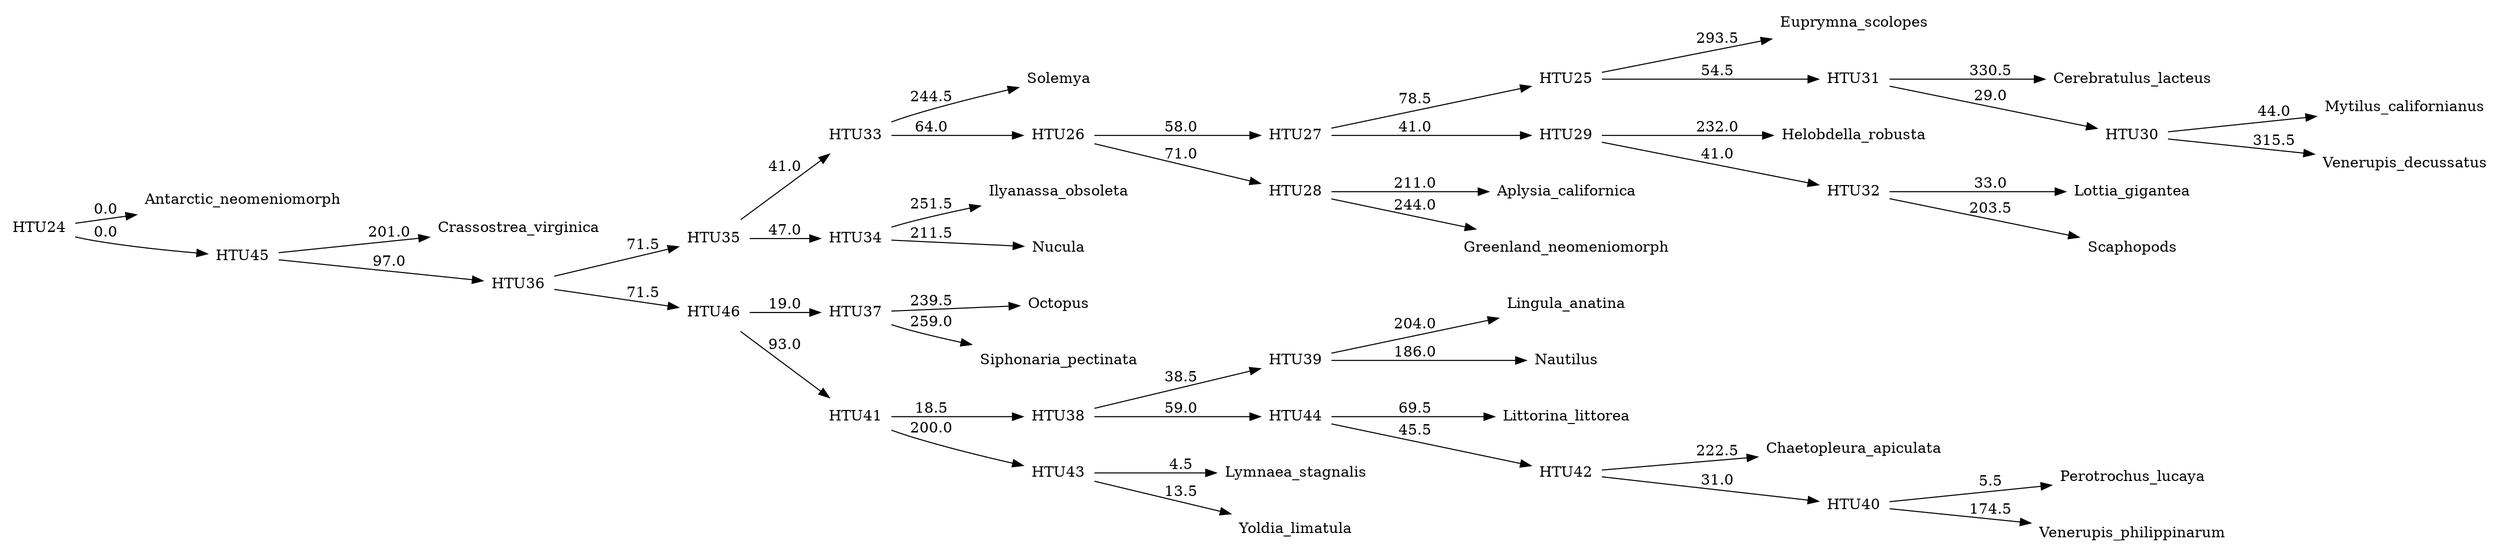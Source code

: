 digraph G {
	rankdir = LR;	node [ shape = none];

    0 [label=Antarctic_neomeniomorph];
    1 [label=Aplysia_californica];
    2 [label=Cerebratulus_lacteus];
    3 [label=Chaetopleura_apiculata];
    4 [label=Crassostrea_virginica];
    5 [label=Euprymna_scolopes];
    6 [label=Greenland_neomeniomorph];
    7 [label=Helobdella_robusta];
    8 [label=Ilyanassa_obsoleta];
    9 [label=Lingula_anatina];
    10 [label=Littorina_littorea];
    11 [label=Lottia_gigantea];
    12 [label=Lymnaea_stagnalis];
    13 [label=Mytilus_californianus];
    14 [label=Nautilus];
    15 [label=Nucula];
    16 [label=Octopus];
    17 [label=Perotrochus_lucaya];
    18 [label=Scaphopods];
    19 [label=Siphonaria_pectinata];
    20 [label=Solemya];
    21 [label=Venerupis_decussatus];
    22 [label=Venerupis_philippinarum];
    23 [label=Yoldia_limatula];
    24 [label=HTU24];
    25 [label=HTU25];
    26 [label=HTU26];
    27 [label=HTU27];
    28 [label=HTU28];
    29 [label=HTU29];
    30 [label=HTU30];
    31 [label=HTU31];
    32 [label=HTU32];
    33 [label=HTU33];
    34 [label=HTU34];
    35 [label=HTU35];
    36 [label=HTU36];
    37 [label=HTU37];
    38 [label=HTU38];
    39 [label=HTU39];
    40 [label=HTU40];
    41 [label=HTU41];
    42 [label=HTU42];
    43 [label=HTU43];
    44 [label=HTU44];
    45 [label=HTU45];
    46 [label=HTU46];
    24 -> 0 [label=0.0];
    24 -> 45 [label=0.0];
    25 -> 5 [label=293.5];
    25 -> 31 [label=54.5];
    26 -> 27 [label=58.0];
    26 -> 28 [label=71.0];
    27 -> 25 [label=78.5];
    27 -> 29 [label=41.0];
    28 -> 1 [label=211.0];
    28 -> 6 [label=244.0];
    29 -> 7 [label=232.0];
    29 -> 32 [label=41.0];
    30 -> 13 [label=44.0];
    30 -> 21 [label=315.5];
    31 -> 2 [label=330.5];
    31 -> 30 [label=29.0];
    32 -> 11 [label=33.0];
    32 -> 18 [label=203.5];
    33 -> 20 [label=244.5];
    33 -> 26 [label=64.0];
    34 -> 8 [label=251.5];
    34 -> 15 [label=211.5];
    35 -> 33 [label=41.0];
    35 -> 34 [label=47.0];
    36 -> 35 [label=71.5];
    36 -> 46 [label=71.5];
    37 -> 16 [label=239.5];
    37 -> 19 [label=259.0];
    38 -> 39 [label=38.5];
    38 -> 44 [label=59.0];
    39 -> 9 [label=204.0];
    39 -> 14 [label=186.0];
    40 -> 17 [label=5.5];
    40 -> 22 [label=174.5];
    41 -> 38 [label=18.5];
    41 -> 43 [label=200.0];
    42 -> 3 [label=222.5];
    42 -> 40 [label=31.0];
    43 -> 12 [label=4.5];
    43 -> 23 [label=13.5];
    44 -> 10 [label=69.5];
    44 -> 42 [label=45.5];
    45 -> 4 [label=201.0];
    45 -> 36 [label=97.0];
    46 -> 37 [label=19.0];
    46 -> 41 [label=93.0];
}
//1591.0
digraph G {
	rankdir = LR;	node [ shape = none];

    0 [label=Antarctic_neomeniomorph];
    1 [label=Aplysia_californica];
    2 [label=Cerebratulus_lacteus];
    3 [label=Chaetopleura_apiculata];
    4 [label=Crassostrea_virginica];
    5 [label=Euprymna_scolopes];
    6 [label=Greenland_neomeniomorph];
    7 [label=Helobdella_robusta];
    8 [label=Ilyanassa_obsoleta];
    9 [label=Lingula_anatina];
    10 [label=Littorina_littorea];
    11 [label=Lottia_gigantea];
    12 [label=Lymnaea_stagnalis];
    13 [label=Mytilus_californianus];
    14 [label=Nautilus];
    15 [label=Nucula];
    16 [label=Octopus];
    17 [label=Perotrochus_lucaya];
    18 [label=Scaphopods];
    19 [label=Siphonaria_pectinata];
    20 [label=Solemya];
    21 [label=Venerupis_decussatus];
    22 [label=Venerupis_philippinarum];
    23 [label=Yoldia_limatula];
    24 [label=HTU24];
    25 [label=HTU25];
    26 [label=HTU26];
    27 [label=HTU27];
    28 [label=HTU28];
    29 [label=HTU29];
    30 [label=HTU30];
    31 [label=HTU31];
    32 [label=HTU32];
    33 [label=HTU33];
    34 [label=HTU34];
    35 [label=HTU35];
    36 [label=HTU36];
    37 [label=HTU37];
    38 [label=HTU38];
    39 [label=HTU39];
    40 [label=HTU40];
    41 [label=HTU41];
    42 [label=HTU42];
    43 [label=HTU43];
    44 [label=HTU44];
    45 [label=HTU45];
    46 [label=HTU46];
    24 -> 0 [label=0.0];
    24 -> 45 [label=0.0];
    25 -> 5 [label=300.0];
    25 -> 31 [label=22.5];
    26 -> 27 [label=63.0];
    26 -> 28 [label=93.0];
    27 -> 25 [label=63.5];
    27 -> 29 [label=30.5];
    28 -> 1 [label=228.0];
    28 -> 30 [label=15.0];
    29 -> 7 [label=233.0];
    29 -> 32 [label=39.5];
    30 -> 6 [label=231.0];
    30 -> 19 [label=273.0];
    31 -> 13 [label=11.0];
    31 -> 21 [label=296.5];
    32 -> 11 [label=36.5];
    32 -> 18 [label=203.5];
    33 -> 20 [label=235.5];
    33 -> 26 [label=48.5];
    34 -> 8 [label=251.5];
    34 -> 15 [label=212.5];
    35 -> 33 [label=46.5];
    35 -> 34 [label=41.0];
    36 -> 35 [label=65.0];
    36 -> 46 [label=87.5];
    37 -> 38 [label=39.0];
    37 -> 44 [label=60.0];
    38 -> 9 [label=204.0];
    38 -> 14 [label=185.0];
    39 -> 17 [label=5.5];
    39 -> 22 [label=174.5];
    40 -> 2 [label=133.5];
    40 -> 16 [label=40.5];
    41 -> 37 [label=19.5];
    41 -> 43 [label=198.0];
    42 -> 3 [label=222.5];
    42 -> 39 [label=31.0];
    43 -> 12 [label=5.0];
    43 -> 23 [label=13.0];
    44 -> 10 [label=68.5];
    44 -> 42 [label=45.5];
    45 -> 4 [label=201.5];
    45 -> 36 [label=70.0];
    46 -> 40 [label=240.5];
    46 -> 41 [label=74.0];
}
//1587.0
digraph G {
	rankdir = LR;	node [ shape = none];

    0 [label=Antarctic_neomeniomorph];
    1 [label=Aplysia_californica];
    2 [label=Cerebratulus_lacteus];
    3 [label=Chaetopleura_apiculata];
    4 [label=Crassostrea_virginica];
    5 [label=Euprymna_scolopes];
    6 [label=Greenland_neomeniomorph];
    7 [label=Helobdella_robusta];
    8 [label=Ilyanassa_obsoleta];
    9 [label=Lingula_anatina];
    10 [label=Littorina_littorea];
    11 [label=Lottia_gigantea];
    12 [label=Lymnaea_stagnalis];
    13 [label=Mytilus_californianus];
    14 [label=Nautilus];
    15 [label=Nucula];
    16 [label=Octopus];
    17 [label=Perotrochus_lucaya];
    18 [label=Scaphopods];
    19 [label=Siphonaria_pectinata];
    20 [label=Solemya];
    21 [label=Venerupis_decussatus];
    22 [label=Venerupis_philippinarum];
    23 [label=Yoldia_limatula];
    24 [label=HTU24];
    25 [label=HTU25];
    26 [label=HTU26];
    27 [label=HTU27];
    28 [label=HTU28];
    29 [label=HTU29];
    30 [label=HTU30];
    31 [label=HTU31];
    32 [label=HTU32];
    33 [label=HTU33];
    34 [label=HTU34];
    35 [label=HTU35];
    36 [label=HTU36];
    37 [label=HTU37];
    38 [label=HTU38];
    39 [label=HTU39];
    40 [label=HTU40];
    41 [label=HTU41];
    42 [label=HTU42];
    43 [label=HTU43];
    44 [label=HTU44];
    45 [label=HTU45];
    46 [label=HTU46];
    24 -> 0 [label=0.0];
    24 -> 45 [label=0.0];
    25 -> 5 [label=272.0];
    25 -> 32 [label=55.0];
    26 -> 27 [label=52.0];
    26 -> 28 [label=95.0];
    27 -> 25 [label=92.5];
    27 -> 29 [label=31.0];
    28 -> 1 [label=227.0];
    28 -> 30 [label=14.5];
    29 -> 7 [label=232.0];
    29 -> 33 [label=40.5];
    30 -> 6 [label=231.5];
    30 -> 19 [label=273.0];
    31 -> 13 [label=14.0];
    31 -> 21 [label=296.5];
    32 -> 2 [label=309.0];
    32 -> 31 [label=29.5];
    33 -> 11 [label=32.5];
    33 -> 18 [label=204.0];
    34 -> 20 [label=239.5];
    34 -> 26 [label=46.0];
    35 -> 8 [label=251.5];
    35 -> 15 [label=211.5];
    36 -> 34 [label=42.5];
    36 -> 35 [label=43.5];
    37 -> 36 [label=69.5];
    37 -> 46 [label=78.5];
    38 -> 39 [label=38.5];
    38 -> 44 [label=59.0];
    39 -> 9 [label=204.0];
    39 -> 14 [label=186.0];
    40 -> 17 [label=5.5];
    40 -> 22 [label=174.5];
    41 -> 38 [label=18.0];
    41 -> 43 [label=199.5];
    42 -> 3 [label=222.5];
    42 -> 40 [label=31.0];
    43 -> 12 [label=5.0];
    43 -> 23 [label=13.0];
    44 -> 10 [label=69.5];
    44 -> 42 [label=45.5];
    45 -> 4 [label=201.5];
    45 -> 37 [label=87.5];
    46 -> 16 [label=229.5];
    46 -> 41 [label=70.0];
}
//1578.0
digraph G {
	rankdir = LR;	node [ shape = none];

    0 [label=Antarctic_neomeniomorph];
    1 [label=Aplysia_californica];
    2 [label=Cerebratulus_lacteus];
    3 [label=Chaetopleura_apiculata];
    4 [label=Crassostrea_virginica];
    5 [label=Euprymna_scolopes];
    6 [label=Greenland_neomeniomorph];
    7 [label=Helobdella_robusta];
    8 [label=Ilyanassa_obsoleta];
    9 [label=Lingula_anatina];
    10 [label=Littorina_littorea];
    11 [label=Lottia_gigantea];
    12 [label=Lymnaea_stagnalis];
    13 [label=Mytilus_californianus];
    14 [label=Nautilus];
    15 [label=Nucula];
    16 [label=Octopus];
    17 [label=Perotrochus_lucaya];
    18 [label=Scaphopods];
    19 [label=Siphonaria_pectinata];
    20 [label=Solemya];
    21 [label=Venerupis_decussatus];
    22 [label=Venerupis_philippinarum];
    23 [label=Yoldia_limatula];
    24 [label=HTU24];
    25 [label=HTU25];
    26 [label=HTU26];
    27 [label=HTU27];
    28 [label=HTU28];
    29 [label=HTU29];
    30 [label=HTU30];
    31 [label=HTU31];
    32 [label=HTU32];
    33 [label=HTU33];
    34 [label=HTU34];
    35 [label=HTU35];
    36 [label=HTU36];
    37 [label=HTU37];
    38 [label=HTU38];
    39 [label=HTU39];
    40 [label=HTU40];
    41 [label=HTU41];
    42 [label=HTU42];
    43 [label=HTU43];
    44 [label=HTU44];
    45 [label=HTU45];
    46 [label=HTU46];
    24 -> 0 [label=0.0];
    24 -> 45 [label=0.0];
    25 -> 5 [label=272.0];
    25 -> 32 [label=55.0];
    26 -> 27 [label=52.0];
    26 -> 28 [label=95.0];
    27 -> 25 [label=92.5];
    27 -> 29 [label=31.0];
    28 -> 1 [label=227.0];
    28 -> 30 [label=14.5];
    29 -> 7 [label=232.0];
    29 -> 33 [label=40.5];
    30 -> 6 [label=231.5];
    30 -> 19 [label=273.0];
    31 -> 13 [label=14.0];
    31 -> 21 [label=296.5];
    32 -> 2 [label=309.0];
    32 -> 31 [label=29.5];
    33 -> 11 [label=32.5];
    33 -> 18 [label=204.0];
    34 -> 20 [label=239.5];
    34 -> 26 [label=46.0];
    35 -> 8 [label=251.5];
    35 -> 15 [label=211.5];
    36 -> 34 [label=42.5];
    36 -> 35 [label=43.5];
    37 -> 36 [label=69.5];
    37 -> 46 [label=78.5];
    38 -> 39 [label=38.5];
    38 -> 44 [label=59.0];
    39 -> 9 [label=204.0];
    39 -> 14 [label=186.0];
    40 -> 17 [label=5.5];
    40 -> 22 [label=174.5];
    41 -> 38 [label=18.0];
    41 -> 43 [label=199.5];
    42 -> 3 [label=222.5];
    42 -> 40 [label=31.0];
    43 -> 12 [label=5.0];
    43 -> 23 [label=13.0];
    44 -> 10 [label=69.5];
    44 -> 42 [label=45.5];
    45 -> 4 [label=201.5];
    45 -> 37 [label=87.5];
    46 -> 16 [label=229.5];
    46 -> 41 [label=70.0];
}
//1578.0
digraph G {
	rankdir = LR;	node [ shape = none];

    0 [label=Antarctic_neomeniomorph];
    1 [label=Aplysia_californica];
    2 [label=Cerebratulus_lacteus];
    3 [label=Chaetopleura_apiculata];
    4 [label=Crassostrea_virginica];
    5 [label=Euprymna_scolopes];
    6 [label=Greenland_neomeniomorph];
    7 [label=Helobdella_robusta];
    8 [label=Ilyanassa_obsoleta];
    9 [label=Lingula_anatina];
    10 [label=Littorina_littorea];
    11 [label=Lottia_gigantea];
    12 [label=Lymnaea_stagnalis];
    13 [label=Mytilus_californianus];
    14 [label=Nautilus];
    15 [label=Nucula];
    16 [label=Octopus];
    17 [label=Perotrochus_lucaya];
    18 [label=Scaphopods];
    19 [label=Siphonaria_pectinata];
    20 [label=Solemya];
    21 [label=Venerupis_decussatus];
    22 [label=Venerupis_philippinarum];
    23 [label=Yoldia_limatula];
    24 [label=HTU24];
    25 [label=HTU25];
    26 [label=HTU26];
    27 [label=HTU27];
    28 [label=HTU28];
    29 [label=HTU29];
    30 [label=HTU30];
    31 [label=HTU31];
    32 [label=HTU32];
    33 [label=HTU33];
    34 [label=HTU34];
    35 [label=HTU35];
    36 [label=HTU36];
    37 [label=HTU37];
    38 [label=HTU38];
    39 [label=HTU39];
    40 [label=HTU40];
    41 [label=HTU41];
    42 [label=HTU42];
    43 [label=HTU43];
    44 [label=HTU44];
    45 [label=HTU45];
    46 [label=HTU46];
    24 -> 0 [label=0.0];
    24 -> 45 [label=0.0];
    25 -> 26 [label=72.0];
    25 -> 27 [label=66.5];
    26 -> 28 [label=36.5];
    26 -> 29 [label=35.5];
    27 -> 1 [label=213.5];
    27 -> 6 [label=243.0];
    28 -> 7 [label=252.5];
    28 -> 30 [label=40.5];
    29 -> 13 [label=47.5];
    29 -> 21 [label=315.5];
    30 -> 11 [label=45.0];
    30 -> 18 [label=207.0];
    31 -> 20 [label=240.5];
    31 -> 25 [label=69.5];
    32 -> 8 [label=251.5];
    32 -> 15 [label=212.0];
    33 -> 31 [label=48.0];
    33 -> 32 [label=44.0];
    34 -> 33 [label=115.0];
    34 -> 46 [label=104.5];
    35 -> 16 [label=236.0];
    35 -> 19 [label=256.0];
    36 -> 37 [label=39.5];
    36 -> 44 [label=60.0];
    37 -> 9 [label=204.0];
    37 -> 14 [label=185.0];
    38 -> 17 [label=6.0];
    38 -> 22 [label=174.5];
    39 -> 2 [label=352.5];
    39 -> 35 [label=45.5];
    40 -> 36 [label=22.0];
    40 -> 43 [label=197.0];
    41 -> 5 [label=262.0];
    41 -> 40 [label=65.0];
    42 -> 3 [label=222.0];
    42 -> 38 [label=31.0];
    43 -> 12 [label=5.0];
    43 -> 23 [label=13.0];
    44 -> 10 [label=69.0];
    44 -> 42 [label=44.0];
    45 -> 4 [label=201.0];
    45 -> 34 [label=34.0];
    46 -> 39 [label=71.0];
    46 -> 41 [label=117.0];
}
//1577.0
digraph G {
	rankdir = LR;	node [ shape = none];

    0 [label=Antarctic_neomeniomorph];
    1 [label=Aplysia_californica];
    2 [label=Cerebratulus_lacteus];
    3 [label=Chaetopleura_apiculata];
    4 [label=Crassostrea_virginica];
    5 [label=Euprymna_scolopes];
    6 [label=Greenland_neomeniomorph];
    7 [label=Helobdella_robusta];
    8 [label=Ilyanassa_obsoleta];
    9 [label=Lingula_anatina];
    10 [label=Littorina_littorea];
    11 [label=Lottia_gigantea];
    12 [label=Lymnaea_stagnalis];
    13 [label=Mytilus_californianus];
    14 [label=Nautilus];
    15 [label=Nucula];
    16 [label=Octopus];
    17 [label=Perotrochus_lucaya];
    18 [label=Scaphopods];
    19 [label=Siphonaria_pectinata];
    20 [label=Solemya];
    21 [label=Venerupis_decussatus];
    22 [label=Venerupis_philippinarum];
    23 [label=Yoldia_limatula];
    24 [label=HTU24];
    25 [label=HTU25];
    26 [label=HTU26];
    27 [label=HTU27];
    28 [label=HTU28];
    29 [label=HTU29];
    30 [label=HTU30];
    31 [label=HTU31];
    32 [label=HTU32];
    33 [label=HTU33];
    34 [label=HTU34];
    35 [label=HTU35];
    36 [label=HTU36];
    37 [label=HTU37];
    38 [label=HTU38];
    39 [label=HTU39];
    40 [label=HTU40];
    41 [label=HTU41];
    42 [label=HTU42];
    43 [label=HTU43];
    44 [label=HTU44];
    45 [label=HTU45];
    46 [label=HTU46];
    24 -> 0 [label=0.0];
    24 -> 45 [label=0.0];
    25 -> 26 [label=70.5];
    25 -> 27 [label=66.0];
    26 -> 28 [label=39.5];
    26 -> 29 [label=58.0];
    27 -> 1 [label=212.5];
    27 -> 6 [label=243.0];
    28 -> 7 [label=252.5];
    28 -> 31 [label=40.0];
    29 -> 22 [label=260.5];
    29 -> 30 [label=20.5];
    30 -> 13 [label=5.5];
    30 -> 21 [label=295.5];
    31 -> 11 [label=45.0];
    31 -> 18 [label=207.0];
    32 -> 20 [label=240.0];
    32 -> 25 [label=70.0];
    33 -> 8 [label=251.5];
    33 -> 15 [label=212.0];
    34 -> 32 [label=48.5];
    34 -> 33 [label=44.0];
    35 -> 34 [label=115.0];
    35 -> 46 [label=104.5];
    36 -> 16 [label=236.0];
    36 -> 19 [label=256.0];
    37 -> 38 [label=40.0];
    37 -> 44 [label=59.5];
    38 -> 9 [label=203.5];
    38 -> 14 [label=185.0];
    39 -> 2 [label=352.5];
    39 -> 36 [label=45.5];
    40 -> 37 [label=22.0];
    40 -> 43 [label=197.0];
    41 -> 5 [label=261.0];
    41 -> 40 [label=65.0];
    42 -> 3 [label=221.0];
    42 -> 17 [label=36.0];
    43 -> 12 [label=5.5];
    43 -> 23 [label=12.5];
    44 -> 10 [label=68.5];
    44 -> 42 [label=45.0];
    45 -> 4 [label=201.0];
    45 -> 35 [label=34.0];
    46 -> 39 [label=71.0];
    46 -> 41 [label=118.0];
}
//1555.0
digraph G {
	rankdir = LR;	node [ shape = none];

    0 [label=Antarctic_neomeniomorph];
    1 [label=Aplysia_californica];
    2 [label=Cerebratulus_lacteus];
    3 [label=Chaetopleura_apiculata];
    4 [label=Crassostrea_virginica];
    5 [label=Euprymna_scolopes];
    6 [label=Greenland_neomeniomorph];
    7 [label=Helobdella_robusta];
    8 [label=Ilyanassa_obsoleta];
    9 [label=Lingula_anatina];
    10 [label=Littorina_littorea];
    11 [label=Lottia_gigantea];
    12 [label=Lymnaea_stagnalis];
    13 [label=Mytilus_californianus];
    14 [label=Nautilus];
    15 [label=Nucula];
    16 [label=Octopus];
    17 [label=Perotrochus_lucaya];
    18 [label=Scaphopods];
    19 [label=Siphonaria_pectinata];
    20 [label=Solemya];
    21 [label=Venerupis_decussatus];
    22 [label=Venerupis_philippinarum];
    23 [label=Yoldia_limatula];
    24 [label=HTU24];
    25 [label=HTU25];
    26 [label=HTU26];
    27 [label=HTU27];
    28 [label=HTU28];
    29 [label=HTU29];
    30 [label=HTU30];
    31 [label=HTU31];
    32 [label=HTU32];
    33 [label=HTU33];
    34 [label=HTU34];
    35 [label=HTU35];
    36 [label=HTU36];
    37 [label=HTU37];
    38 [label=HTU38];
    39 [label=HTU39];
    40 [label=HTU40];
    41 [label=HTU41];
    42 [label=HTU42];
    43 [label=HTU43];
    44 [label=HTU44];
    45 [label=HTU45];
    46 [label=HTU46];
    24 -> 0 [label=0.0];
    24 -> 45 [label=0.0];
    25 -> 26 [label=63.5];
    25 -> 27 [label=91.5];
    26 -> 28 [label=23.0];
    26 -> 30 [label=49.5];
    27 -> 1 [label=230.5];
    27 -> 29 [label=13.5];
    28 -> 7 [label=254.0];
    28 -> 32 [label=39.0];
    29 -> 6 [label=231.0];
    29 -> 19 [label=272.5];
    30 -> 22 [label=260.5];
    30 -> 31 [label=21.5];
    31 -> 13 [label=5.5];
    31 -> 21 [label=295.5];
    32 -> 11 [label=45.0];
    32 -> 18 [label=206.5];
    33 -> 20 [label=234.5];
    33 -> 25 [label=51.0];
    34 -> 8 [label=255.5];
    34 -> 36 [label=11.0];
    35 -> 33 [label=49.0];
    35 -> 34 [label=38.5];
    36 -> 12 [label=252.5];
    36 -> 15 [label=206.0];
    37 -> 35 [label=115.0];
    37 -> 46 [label=102.0];
    38 -> 39 [label=39.5];
    38 -> 44 [label=60.5];
    39 -> 9 [label=203.5];
    39 -> 14 [label=185.0];
    40 -> 2 [label=123.5];
    40 -> 16 [label=49.5];
    41 -> 23 [label=202.0];
    41 -> 38 [label=23.0];
    42 -> 5 [label=258.0];
    42 -> 41 [label=65.5];
    43 -> 3 [label=221.0];
    43 -> 17 [label=36.0];
    44 -> 10 [label=68.0];
    44 -> 43 [label=45.0];
    45 -> 4 [label=200.5];
    45 -> 37 [label=38.5];
    46 -> 40 [label=267.0];
    46 -> 42 [label=91.5];
}
//1541.0
digraph G {
	rankdir = LR;	node [ shape = none];

    0 [label=Antarctic_neomeniomorph];
    1 [label=Aplysia_californica];
    2 [label=Cerebratulus_lacteus];
    3 [label=Chaetopleura_apiculata];
    4 [label=Crassostrea_virginica];
    5 [label=Euprymna_scolopes];
    6 [label=Greenland_neomeniomorph];
    7 [label=Helobdella_robusta];
    8 [label=Ilyanassa_obsoleta];
    9 [label=Lingula_anatina];
    10 [label=Littorina_littorea];
    11 [label=Lottia_gigantea];
    12 [label=Lymnaea_stagnalis];
    13 [label=Mytilus_californianus];
    14 [label=Nautilus];
    15 [label=Nucula];
    16 [label=Octopus];
    17 [label=Perotrochus_lucaya];
    18 [label=Scaphopods];
    19 [label=Siphonaria_pectinata];
    20 [label=Solemya];
    21 [label=Venerupis_decussatus];
    22 [label=Venerupis_philippinarum];
    23 [label=Yoldia_limatula];
    24 [label=HTU24];
    25 [label=HTU25];
    26 [label=HTU26];
    27 [label=HTU27];
    28 [label=HTU28];
    29 [label=HTU29];
    30 [label=HTU30];
    31 [label=HTU31];
    32 [label=HTU32];
    33 [label=HTU33];
    34 [label=HTU34];
    35 [label=HTU35];
    36 [label=HTU36];
    37 [label=HTU37];
    38 [label=HTU38];
    39 [label=HTU39];
    40 [label=HTU40];
    41 [label=HTU41];
    42 [label=HTU42];
    43 [label=HTU43];
    44 [label=HTU44];
    45 [label=HTU45];
    46 [label=HTU46];
    24 -> 0 [label=0.0];
    24 -> 45 [label=0.0];
    25 -> 26 [label=98.0];
    25 -> 28 [label=38.5];
    26 -> 27 [label=72.5];
    26 -> 30 [label=78.0];
    27 -> 7 [label=290.5];
    27 -> 31 [label=52.0];
    28 -> 6 [label=249.0];
    28 -> 19 [label=274.5];
    29 -> 13 [label=48.0];
    29 -> 21 [label=314.0];
    30 -> 2 [label=324.5];
    30 -> 29 [label=30.5];
    31 -> 11 [label=99.5];
    31 -> 18 [label=120.5];
    32 -> 20 [label=252.0];
    32 -> 25 [label=67.5];
    33 -> 8 [label=251.0];
    33 -> 15 [label=211.5];
    34 -> 32 [label=49.0];
    34 -> 33 [label=38.5];
    35 -> 34 [label=44.5];
    35 -> 46 [label=129.0];
    36 -> 37 [label=42.5];
    36 -> 44 [label=99.0];
    37 -> 9 [label=204.0];
    37 -> 14 [label=184.5];
    38 -> 17 [label=4.5];
    38 -> 22 [label=174.5];
    39 -> 36 [label=32.5];
    39 -> 42 [label=186.5];
    40 -> 5 [label=268.5];
    40 -> 39 [label=49.5];
    41 -> 3 [label=220.0];
    41 -> 38 [label=34.5];
    42 -> 12 [label=5.0];
    42 -> 23 [label=13.0];
    43 -> 10 [label=66.5];
    43 -> 41 [label=50.5];
    44 -> 1 [label=81.0];
    44 -> 43 [label=78.0];
    45 -> 4 [label=201.5];
    45 -> 35 [label=78.5];
    46 -> 16 [label=220.0];
    46 -> 40 [label=67.0];
}
//1496.0
digraph G {
	rankdir = LR;	node [ shape = none];

    0 [label=Antarctic_neomeniomorph];
    1 [label=Aplysia_californica];
    2 [label=Cerebratulus_lacteus];
    3 [label=Chaetopleura_apiculata];
    4 [label=Crassostrea_virginica];
    5 [label=Euprymna_scolopes];
    6 [label=Greenland_neomeniomorph];
    7 [label=Helobdella_robusta];
    8 [label=Ilyanassa_obsoleta];
    9 [label=Lingula_anatina];
    10 [label=Littorina_littorea];
    11 [label=Lottia_gigantea];
    12 [label=Lymnaea_stagnalis];
    13 [label=Mytilus_californianus];
    14 [label=Nautilus];
    15 [label=Nucula];
    16 [label=Octopus];
    17 [label=Perotrochus_lucaya];
    18 [label=Scaphopods];
    19 [label=Siphonaria_pectinata];
    20 [label=Solemya];
    21 [label=Venerupis_decussatus];
    22 [label=Venerupis_philippinarum];
    23 [label=Yoldia_limatula];
    24 [label=HTU24];
    25 [label=HTU25];
    26 [label=HTU26];
    27 [label=HTU27];
    28 [label=HTU28];
    29 [label=HTU29];
    30 [label=HTU30];
    31 [label=HTU31];
    32 [label=HTU32];
    33 [label=HTU33];
    34 [label=HTU34];
    35 [label=HTU35];
    36 [label=HTU36];
    37 [label=HTU37];
    38 [label=HTU38];
    39 [label=HTU39];
    40 [label=HTU40];
    41 [label=HTU41];
    42 [label=HTU42];
    43 [label=HTU43];
    44 [label=HTU44];
    45 [label=HTU45];
    46 [label=HTU46];
    24 -> 0 [label=0.0];
    24 -> 45 [label=0.0];
    25 -> 6 [label=265.5];
    25 -> 26 [label=84.5];
    26 -> 27 [label=70.0];
    26 -> 28 [label=91.0];
    27 -> 7 [label=293.5];
    27 -> 29 [label=51.0];
    28 -> 13 [label=19.5];
    28 -> 21 [label=296.5];
    29 -> 11 [label=96.0];
    29 -> 18 [label=124.0];
    30 -> 20 [label=254.0];
    30 -> 25 [label=50.5];
    31 -> 8 [label=255.5];
    31 -> 33 [label=11.5];
    32 -> 30 [label=50.5];
    32 -> 31 [label=39.5];
    33 -> 12 [label=252.5];
    33 -> 15 [label=206.0];
    34 -> 32 [label=50.5];
    34 -> 46 [label=80.0];
    35 -> 16 [label=235.0];
    35 -> 19 [label=256.0];
    36 -> 37 [label=42.5];
    36 -> 44 [label=100.0];
    37 -> 9 [label=203.5];
    37 -> 14 [label=184.5];
    38 -> 17 [label=4.5];
    38 -> 22 [label=174.5];
    39 -> 2 [label=367.0];
    39 -> 35 [label=32.0];
    40 -> 23 [label=194.0];
    40 -> 36 [label=33.0];
    41 -> 5 [label=263.0];
    41 -> 40 [label=59.5];
    42 -> 3 [label=220.0];
    42 -> 38 [label=34.5];
    43 -> 10 [label=66.5];
    43 -> 42 [label=50.5];
    44 -> 1 [label=83.5];
    44 -> 43 [label=75.5];
    45 -> 4 [label=201.0];
    45 -> 34 [label=79.0];
    46 -> 39 [label=114.5];
    46 -> 41 [label=102.5];
}
//1478.0
digraph G {
	rankdir = LR;	node [ shape = none];

    0 [label=Antarctic_neomeniomorph];
    1 [label=Aplysia_californica];
    2 [label=Cerebratulus_lacteus];
    3 [label=Chaetopleura_apiculata];
    4 [label=Crassostrea_virginica];
    5 [label=Euprymna_scolopes];
    6 [label=Greenland_neomeniomorph];
    7 [label=Helobdella_robusta];
    8 [label=Ilyanassa_obsoleta];
    9 [label=Lingula_anatina];
    10 [label=Littorina_littorea];
    11 [label=Lottia_gigantea];
    12 [label=Lymnaea_stagnalis];
    13 [label=Mytilus_californianus];
    14 [label=Nautilus];
    15 [label=Nucula];
    16 [label=Octopus];
    17 [label=Perotrochus_lucaya];
    18 [label=Scaphopods];
    19 [label=Siphonaria_pectinata];
    20 [label=Solemya];
    21 [label=Venerupis_decussatus];
    22 [label=Venerupis_philippinarum];
    23 [label=Yoldia_limatula];
    24 [label=HTU24];
    25 [label=HTU25];
    26 [label=HTU26];
    27 [label=HTU27];
    28 [label=HTU28];
    29 [label=HTU29];
    30 [label=HTU30];
    31 [label=HTU31];
    32 [label=HTU32];
    33 [label=HTU33];
    34 [label=HTU34];
    35 [label=HTU35];
    36 [label=HTU36];
    37 [label=HTU37];
    38 [label=HTU38];
    39 [label=HTU39];
    40 [label=HTU40];
    41 [label=HTU41];
    42 [label=HTU42];
    43 [label=HTU43];
    44 [label=HTU44];
    45 [label=HTU45];
    46 [label=HTU46];
    24 -> 0 [label=0.0];
    24 -> 45 [label=0.0];
    25 -> 26 [label=91.0];
    25 -> 28 [label=41.0];
    26 -> 27 [label=78.5];
    26 -> 29 [label=98.5];
    27 -> 7 [label=293.5];
    27 -> 31 [label=51.0];
    28 -> 6 [label=249.0];
    28 -> 19 [label=274.0];
    29 -> 22 [label=260.5];
    29 -> 30 [label=21.0];
    30 -> 13 [label=6.0];
    30 -> 21 [label=295.0];
    31 -> 11 [label=96.0];
    31 -> 18 [label=124.0];
    32 -> 20 [label=251.0];
    32 -> 25 [label=71.0];
    33 -> 8 [label=251.0];
    33 -> 15 [label=212.5];
    34 -> 32 [label=51.5];
    34 -> 33 [label=38.0];
    35 -> 34 [label=50.0];
    35 -> 46 [label=87.0];
    36 -> 37 [label=42.5];
    36 -> 44 [label=98.5];
    37 -> 9 [label=203.5];
    37 -> 14 [label=184.5];
    38 -> 2 [label=138.0];
    38 -> 16 [label=35.0];
    39 -> 36 [label=33.0];
    39 -> 42 [label=187.0];
    40 -> 5 [label=267.5];
    40 -> 39 [label=56.0];
    41 -> 3 [label=219.0];
    41 -> 17 [label=38.0];
    42 -> 12 [label=5.0];
    42 -> 23 [label=13.0];
    43 -> 10 [label=65.5];
    43 -> 41 [label=51.5];
    44 -> 1 [label=81.5];
    44 -> 43 [label=78.5];
    45 -> 4 [label=201.5];
    45 -> 35 [label=70.5];
    46 -> 38 [label=316.0];
    46 -> 40 [label=74.0];
}
//1456.0
digraph G {
	rankdir = LR;	node [ shape = none];

    0 [label=Antarctic_neomeniomorph];
    1 [label=Aplysia_californica];
    2 [label=Cerebratulus_lacteus];
    3 [label=Chaetopleura_apiculata];
    4 [label=Crassostrea_virginica];
    5 [label=Euprymna_scolopes];
    6 [label=Greenland_neomeniomorph];
    7 [label=Helobdella_robusta];
    8 [label=Ilyanassa_obsoleta];
    9 [label=Lingula_anatina];
    10 [label=Littorina_littorea];
    11 [label=Lottia_gigantea];
    12 [label=Lymnaea_stagnalis];
    13 [label=Mytilus_californianus];
    14 [label=Nautilus];
    15 [label=Nucula];
    16 [label=Octopus];
    17 [label=Perotrochus_lucaya];
    18 [label=Scaphopods];
    19 [label=Siphonaria_pectinata];
    20 [label=Solemya];
    21 [label=Venerupis_decussatus];
    22 [label=Venerupis_philippinarum];
    23 [label=Yoldia_limatula];
    24 [label=HTU24];
    25 [label=HTU25];
    26 [label=HTU26];
    27 [label=HTU27];
    28 [label=HTU28];
    29 [label=HTU29];
    30 [label=HTU30];
    31 [label=HTU31];
    32 [label=HTU32];
    33 [label=HTU33];
    34 [label=HTU34];
    35 [label=HTU35];
    36 [label=HTU36];
    37 [label=HTU37];
    38 [label=HTU38];
    39 [label=HTU39];
    40 [label=HTU40];
    41 [label=HTU41];
    42 [label=HTU42];
    43 [label=HTU43];
    44 [label=HTU44];
    45 [label=HTU45];
    46 [label=HTU46];
    47 [label=HTU47];
    48 [label=HTU48];
    24 -> 0 [label=0.0];
    24 -> 47 [label=0.0];
    25 -> 26 [label=83.0];
    25 -> 27 [label=43.0];
    26 -> 28 [label=62.0];
    26 -> 30 [label=91.0];
    27 -> 29 [label=58.5];
    27 -> 46 [label=0.0];
    28 -> 7 [label=295.0];
    28 -> 32 [label=50.5];
    29 -> 6 [label=249.0];
    29 -> 19 [label=271.0];
    30 -> 22 [label=260.5];
    30 -> 31 [label=23.0];
    31 -> 13 [label=5.5];
    31 -> 21 [label=295.5];
    32 -> 11 [label=96.5];
    32 -> 18 [label=123.0];
    33 -> 20 [label=249.0];
    33 -> 25 [label=48.0];
    34 -> 8 [label=255.0];
    34 -> 36 [label=12.0];
    35 -> 33 [label=51.0];
    35 -> 34 [label=36.0];
    36 -> 12 [label=252.5];
    36 -> 15 [label=206.0];
    37 -> 35 [label=50.0];
    37 -> 48 [label=77.5];
    38 -> 39 [label=32.0];
    38 -> 45 [label=88.0];
    39 -> 9 [label=203.5];
    39 -> 14 [label=184.5];
    40 -> 2 [label=138.0];
    40 -> 16 [label=35.0];
    41 -> 23 [label=192.5];
    41 -> 38 [label=24.0];
    42 -> 5 [label=261.5];
    42 -> 41 [label=59.5];
    43 -> 3 [label=219.0];
    43 -> 17 [label=38.0];
    44 -> 10 [label=65.5];
    44 -> 43 [label=51.5];
    45 -> 44 [label=52.5];
    45 -> 46 [label=39.0];
    46 -> 1 [label=77.5];
    47 -> 4 [label=200.5];
    47 -> 37 [label=83.5];
    48 -> 40 [label=310.0];
    48 -> 42 [label=74.0];
}
//1442.9130434782608
